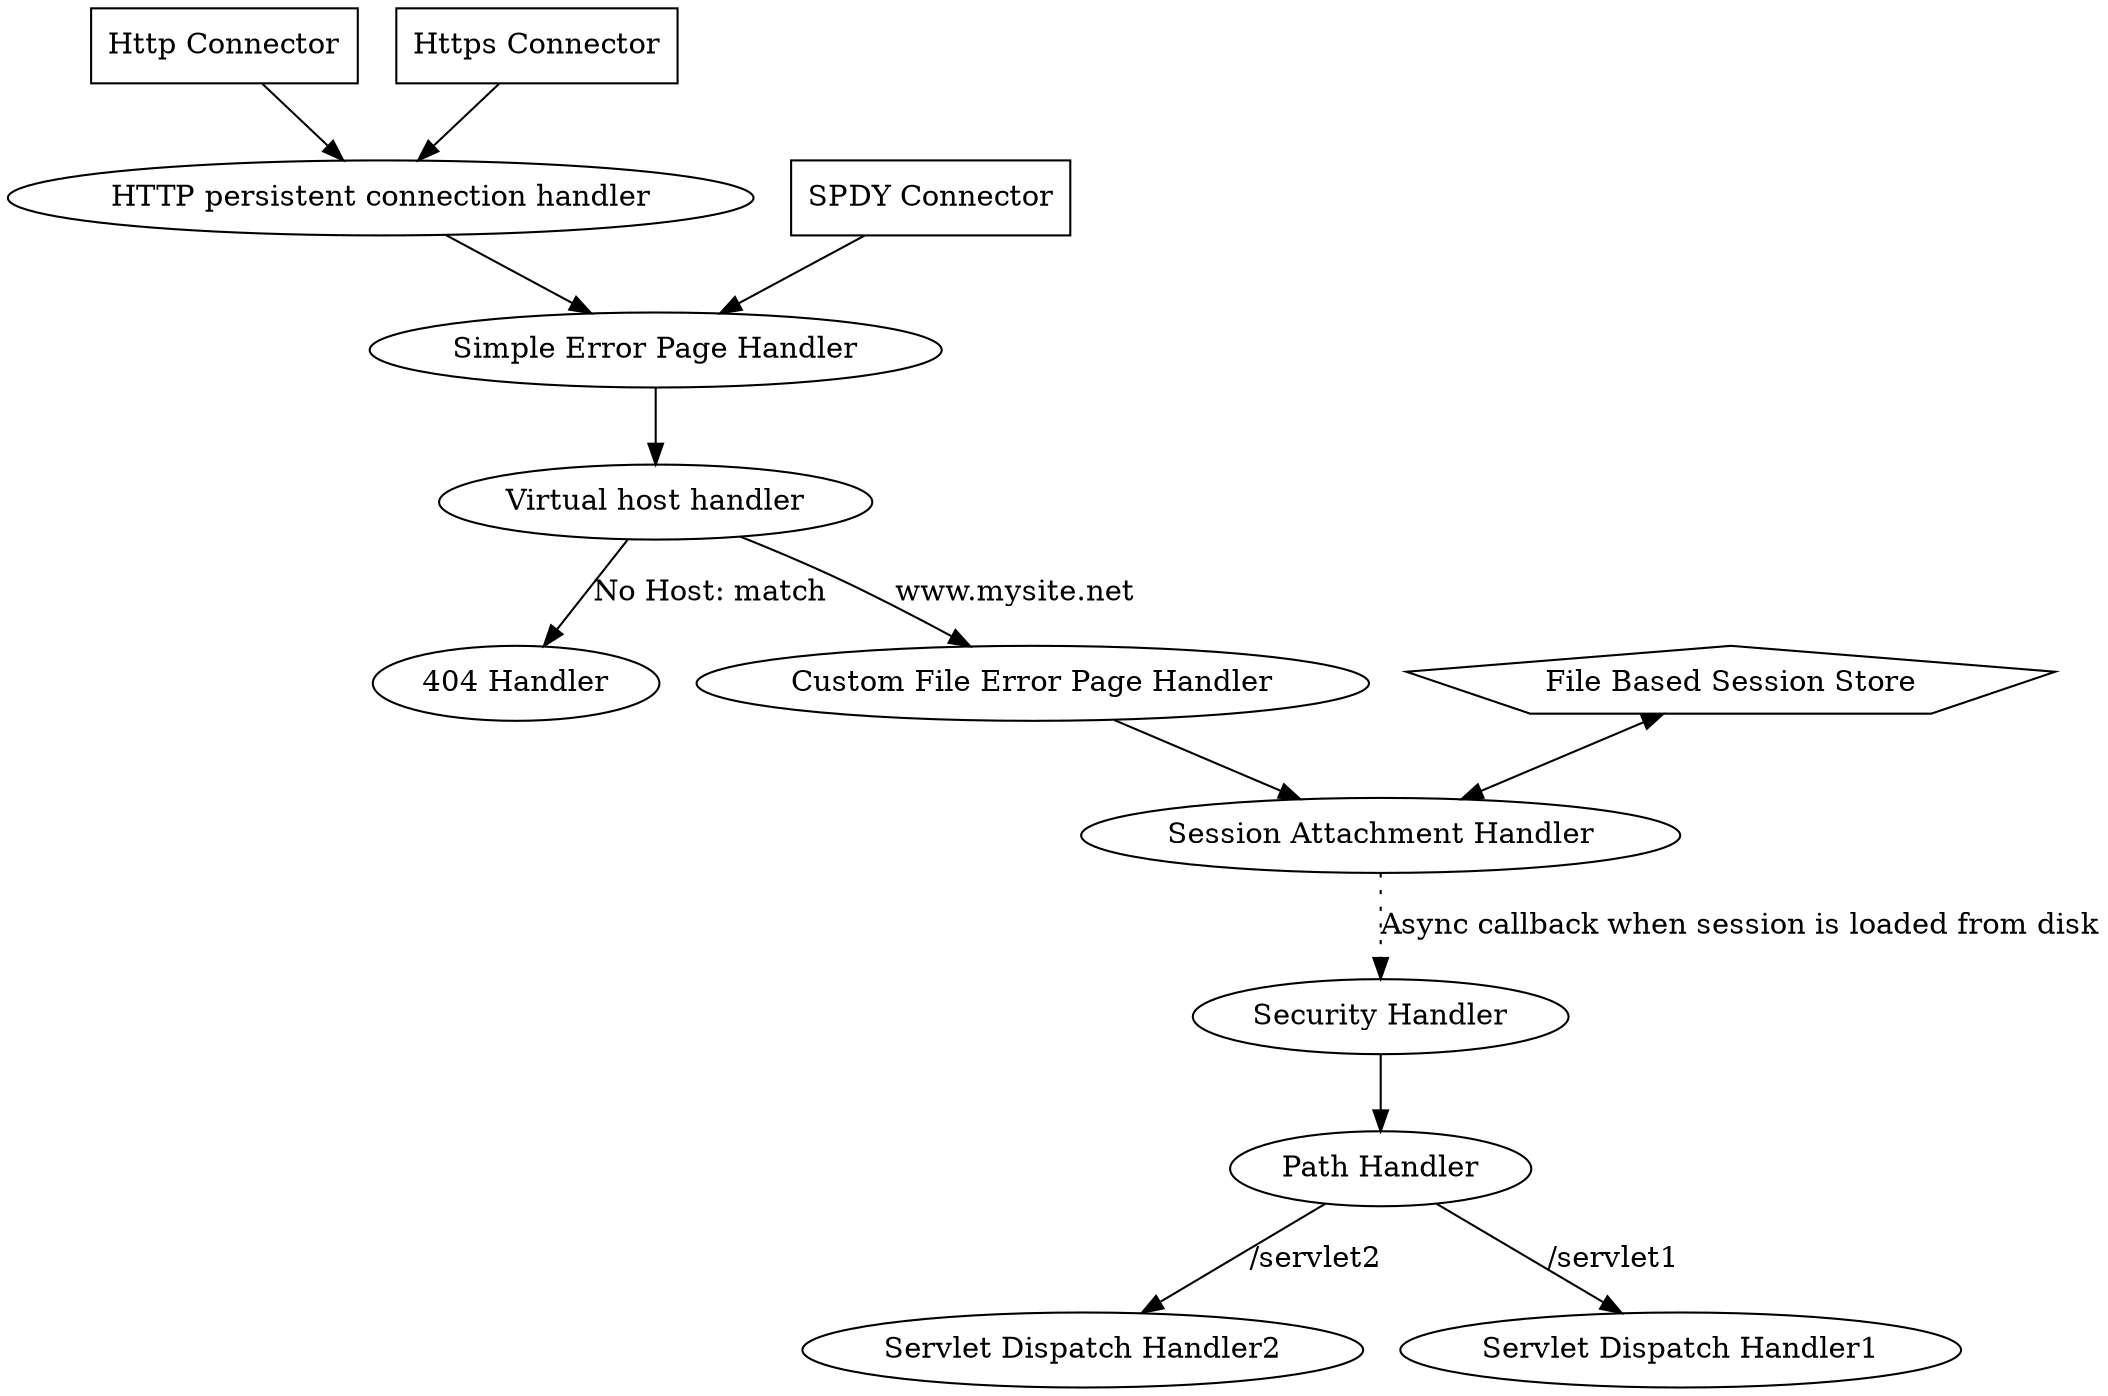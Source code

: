 digraph example {

	shape="box";

    http[label="Http Connector", shape=box];
    http_persistent_connection[label="HTTP persistent connection handler"];
    virtual_host[label="Virtual host handler"];

    https[label="Https Connector", shape=box];
    spdy[label="SPDY Connector", shape=box];

    simple_error_page[label="Simple Error Page Handler"];

    response_404[label="404 Handler"];

    file_error_page[label="Custom File Error Page Handler"];
    session_handler[label="Session Attachment Handler"];
    file_based_session_store[label="File Based Session Store", shape=pentagon];
    security_handler[label="Security Handler"];
    path_handler[label="Path Handler"];
    servlet_dispatch_handler2[label="Servlet Dispatch Handler2"];
    servlet_dispatch_handler1[label="Servlet Dispatch Handler1"];


    http -> http_persistent_connection -> simple_error_page;
    https -> http_persistent_connection;
    spdy -> simple_error_page;
    simple_error_page -> virtual_host;

    virtual_host -> response_404 [label="No Host: match"];
    virtual_host -> file_error_page [label = "www.mysite.net"];
    file_error_page -> session_handler;
    file_based_session_store -> session_handler[dir=both];
    session_handler -> security_handler [style=dotted, label="Async callback when session is loaded from disk"];
    security_handler -> path_handler;
    path_handler -> servlet_dispatch_handler1[label="/servlet1"];
    path_handler -> servlet_dispatch_handler2[label="/servlet2"];

}
